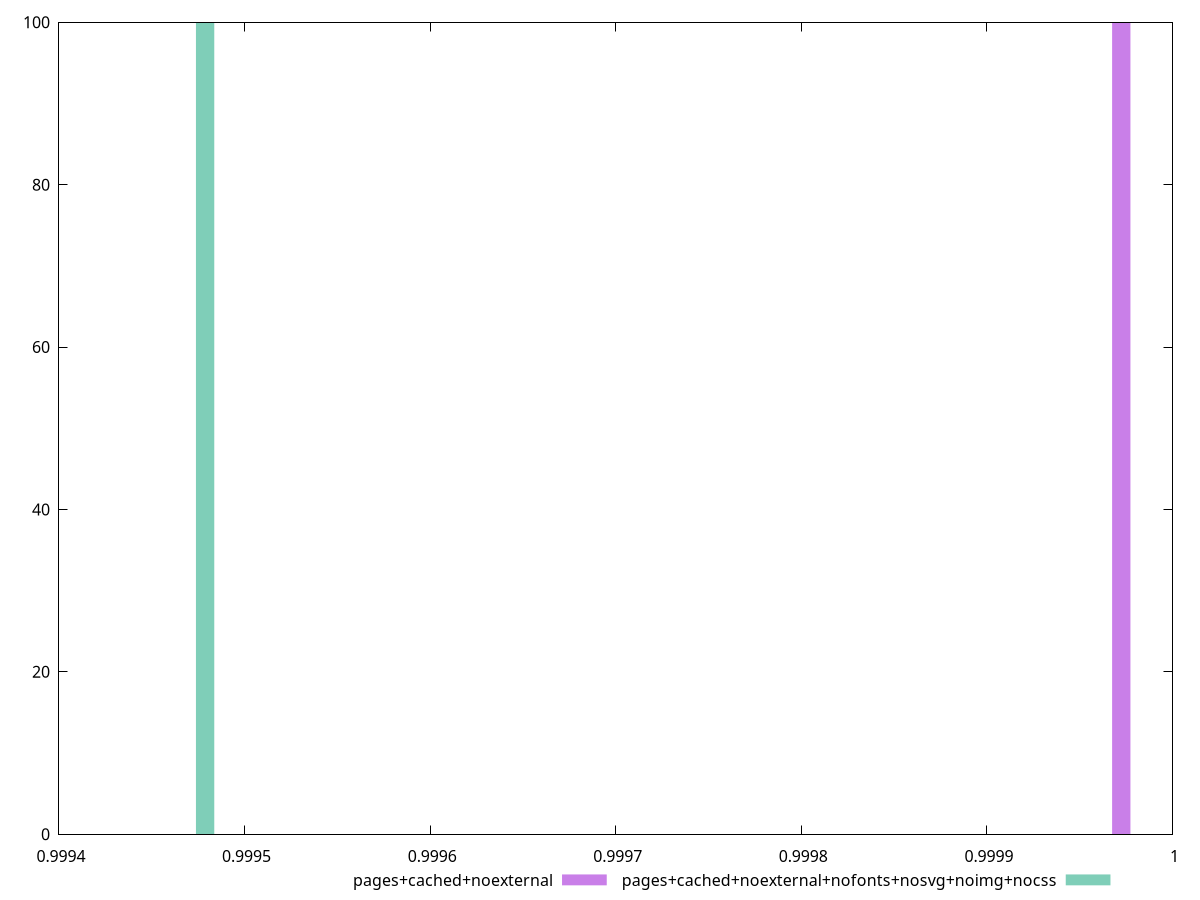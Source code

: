 $_pagesCachedNoexternal <<EOF
0.9999723939892163 100
EOF
$_pagesCachedNoexternalNofontsNosvgNoimgNocss <<EOF
0.9994787290782651 100
EOF
set key outside below
set terminal pngcairo
set output "report_00004_2020-11-02T20-21-41.718Z/uses-long-cache-ttl/uses-long-cache-ttl_pages+cached+noexternal_pages+cached+noexternal+nofonts+nosvg+noimg+nocss+hist.png"
set boxwidth 0.000009873298219025273
set style fill transparent solid 0.5 noborder
set yrange [0:100]
plot $_pagesCachedNoexternal title "pages+cached+noexternal" with boxes ,$_pagesCachedNoexternalNofontsNosvgNoimgNocss title "pages+cached+noexternal+nofonts+nosvg+noimg+nocss" with boxes ,